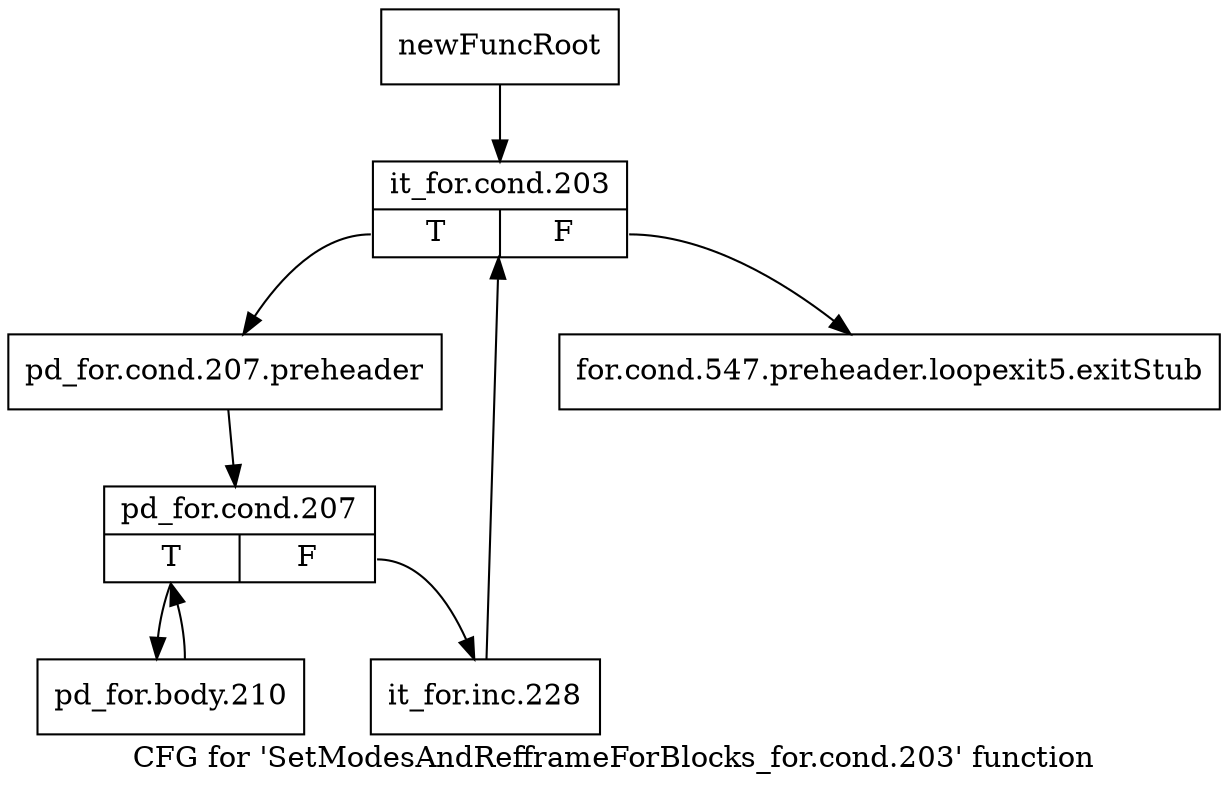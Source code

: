 digraph "CFG for 'SetModesAndRefframeForBlocks_for.cond.203' function" {
	label="CFG for 'SetModesAndRefframeForBlocks_for.cond.203' function";

	Node0x2b9b640 [shape=record,label="{newFuncRoot}"];
	Node0x2b9b640 -> Node0x2b9b6e0;
	Node0x2b9b690 [shape=record,label="{for.cond.547.preheader.loopexit5.exitStub}"];
	Node0x2b9b6e0 [shape=record,label="{it_for.cond.203|{<s0>T|<s1>F}}"];
	Node0x2b9b6e0:s0 -> Node0x2b9b730;
	Node0x2b9b6e0:s1 -> Node0x2b9b690;
	Node0x2b9b730 [shape=record,label="{pd_for.cond.207.preheader}"];
	Node0x2b9b730 -> Node0x2b9b780;
	Node0x2b9b780 [shape=record,label="{pd_for.cond.207|{<s0>T|<s1>F}}"];
	Node0x2b9b780:s0 -> Node0x2b9b820;
	Node0x2b9b780:s1 -> Node0x2b9b7d0;
	Node0x2b9b7d0 [shape=record,label="{it_for.inc.228}"];
	Node0x2b9b7d0 -> Node0x2b9b6e0;
	Node0x2b9b820 [shape=record,label="{pd_for.body.210}"];
	Node0x2b9b820 -> Node0x2b9b780;
}
